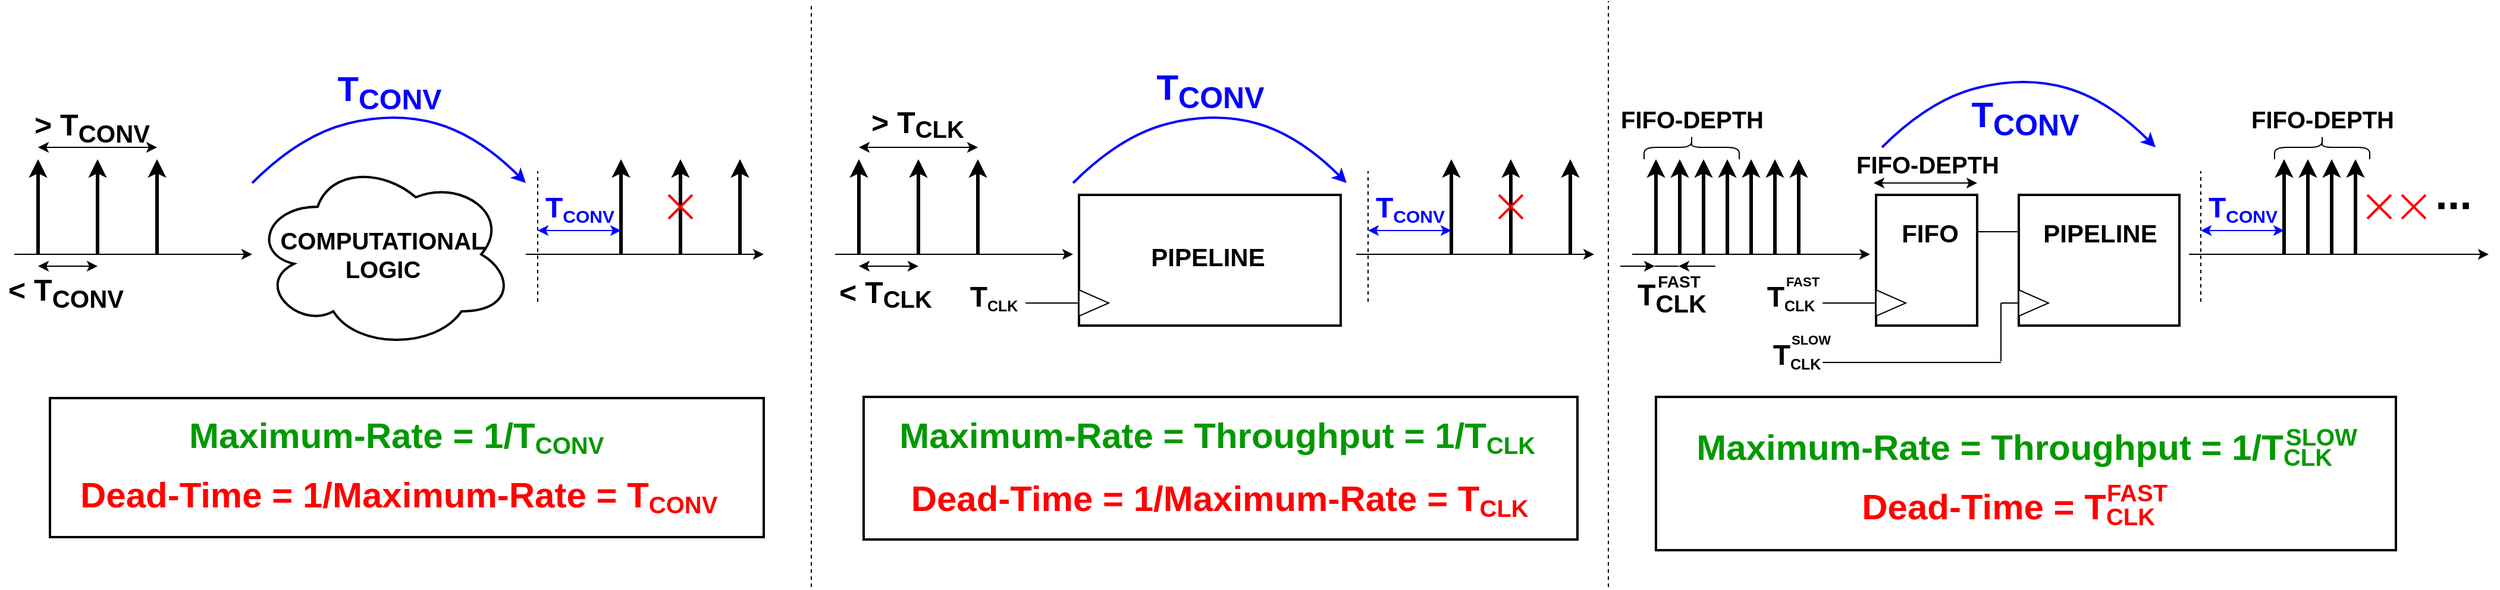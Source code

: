<mxfile>
    <diagram id="TCHqHtK6wDp0E6qvC6AD" name="Page-1">
        <mxGraphModel dx="976" dy="65" grid="1" gridSize="10" guides="1" tooltips="1" connect="1" arrows="1" fold="1" page="1" pageScale="1" pageWidth="850" pageHeight="1100" math="0" shadow="0">
            <root>
                <mxCell id="0"/>
                <mxCell id="1" parent="0"/>
                <mxCell id="2" value="" style="endArrow=none;dashed=1;html=1;" edge="1" parent="1">
                    <mxGeometry width="50" height="50" relative="1" as="geometry">
                        <mxPoint x="280" y="280" as="sourcePoint"/>
                        <mxPoint x="280" y="170" as="targetPoint"/>
                    </mxGeometry>
                </mxCell>
                <mxCell id="3" value="" style="endArrow=none;dashed=1;html=1;" edge="1" parent="1">
                    <mxGeometry width="50" height="50" relative="1" as="geometry">
                        <mxPoint x="1180" y="520" as="sourcePoint"/>
                        <mxPoint x="1180" y="27" as="targetPoint"/>
                    </mxGeometry>
                </mxCell>
                <mxCell id="4" value="&lt;font style=&quot;font-size: 20px&quot;&gt;&lt;b&gt;COMPUTATIONAL&lt;br&gt;LOGIC&lt;/b&gt;&lt;/font&gt;" style="ellipse;shape=cloud;whiteSpace=wrap;html=1;strokeWidth=2;" vertex="1" parent="1">
                    <mxGeometry x="40" y="160" width="220" height="160" as="geometry"/>
                </mxCell>
                <mxCell id="5" value="" style="curved=1;endArrow=classic;html=1;fontSize=18;strokeColor=#0000FF;strokeWidth=2;" edge="1" parent="1">
                    <mxGeometry width="50" height="50" relative="1" as="geometry">
                        <mxPoint x="40" y="180" as="sourcePoint"/>
                        <mxPoint x="270" y="180" as="targetPoint"/>
                        <Array as="points">
                            <mxPoint x="80" y="140"/>
                            <mxPoint x="160" y="120"/>
                            <mxPoint x="230" y="140"/>
                        </Array>
                    </mxGeometry>
                </mxCell>
                <mxCell id="6" value="&lt;font color=&quot;#0000ff&quot; style=&quot;font-size: 29px&quot;&gt;&lt;b&gt;&lt;font style=&quot;font-size: 29px&quot;&gt;T&lt;/font&gt;&lt;sub&gt;CONV&lt;/sub&gt;&lt;/b&gt;&lt;/font&gt;" style="text;html=1;resizable=0;autosize=1;align=center;verticalAlign=middle;points=[];fillColor=none;strokeColor=none;rounded=0;fontSize=18;" vertex="1" parent="1">
                    <mxGeometry x="105" y="83" width="100" height="40" as="geometry"/>
                </mxCell>
                <mxCell id="7" value="" style="endArrow=classic;html=1;fontSize=24;strokeWidth=1;" edge="1" parent="1" target="4">
                    <mxGeometry width="50" height="50" relative="1" as="geometry">
                        <mxPoint x="-160" y="240" as="sourcePoint"/>
                        <mxPoint x="450" y="350" as="targetPoint"/>
                    </mxGeometry>
                </mxCell>
                <mxCell id="8" value="" style="endArrow=classic;html=1;fontSize=24;strokeWidth=1;" edge="1" parent="1">
                    <mxGeometry width="50" height="50" relative="1" as="geometry">
                        <mxPoint x="270" y="240" as="sourcePoint"/>
                        <mxPoint x="470" y="240" as="targetPoint"/>
                    </mxGeometry>
                </mxCell>
                <mxCell id="9" value="" style="endArrow=classic;html=1;fontSize=24;strokeWidth=3;strokeColor=#000000;" edge="1" parent="1">
                    <mxGeometry width="50" height="50" relative="1" as="geometry">
                        <mxPoint x="-140" y="240" as="sourcePoint"/>
                        <mxPoint x="-140" y="160" as="targetPoint"/>
                    </mxGeometry>
                </mxCell>
                <mxCell id="10" value="" style="endArrow=classic;html=1;fontSize=24;strokeWidth=3;strokeColor=#000000;" edge="1" parent="1">
                    <mxGeometry width="50" height="50" relative="1" as="geometry">
                        <mxPoint x="-90" y="240" as="sourcePoint"/>
                        <mxPoint x="-90" y="160" as="targetPoint"/>
                    </mxGeometry>
                </mxCell>
                <mxCell id="11" value="" style="endArrow=classic;html=1;fontSize=24;strokeWidth=3;strokeColor=#000000;" edge="1" parent="1">
                    <mxGeometry width="50" height="50" relative="1" as="geometry">
                        <mxPoint x="-40" y="240" as="sourcePoint"/>
                        <mxPoint x="-40" y="160" as="targetPoint"/>
                    </mxGeometry>
                </mxCell>
                <mxCell id="12" value="" style="endArrow=classic;html=1;fontSize=24;strokeWidth=3;strokeColor=#000000;" edge="1" parent="1">
                    <mxGeometry width="50" height="50" relative="1" as="geometry">
                        <mxPoint x="350" y="240.0" as="sourcePoint"/>
                        <mxPoint x="350" y="160" as="targetPoint"/>
                    </mxGeometry>
                </mxCell>
                <mxCell id="13" value="" style="endArrow=classic;html=1;fontSize=24;strokeWidth=3;strokeColor=#000000;" edge="1" parent="1">
                    <mxGeometry width="50" height="50" relative="1" as="geometry">
                        <mxPoint x="400" y="240.0" as="sourcePoint"/>
                        <mxPoint x="400" y="160" as="targetPoint"/>
                    </mxGeometry>
                </mxCell>
                <mxCell id="14" value="" style="endArrow=classic;html=1;fontSize=24;strokeWidth=3;strokeColor=#000000;" edge="1" parent="1">
                    <mxGeometry width="50" height="50" relative="1" as="geometry">
                        <mxPoint x="450" y="240.0" as="sourcePoint"/>
                        <mxPoint x="450" y="160" as="targetPoint"/>
                    </mxGeometry>
                </mxCell>
                <mxCell id="15" value="" style="endArrow=none;dashed=1;html=1;" edge="1" parent="1">
                    <mxGeometry width="50" height="50" relative="1" as="geometry">
                        <mxPoint x="510" y="520" as="sourcePoint"/>
                        <mxPoint x="510" y="30" as="targetPoint"/>
                    </mxGeometry>
                </mxCell>
                <mxCell id="16" value="" style="endArrow=classic;startArrow=classic;html=1;fontSize=24;strokeColor=#0000FF;strokeWidth=1;" edge="1" parent="1">
                    <mxGeometry width="50" height="50" relative="1" as="geometry">
                        <mxPoint x="280" y="220" as="sourcePoint"/>
                        <mxPoint x="350" y="220" as="targetPoint"/>
                    </mxGeometry>
                </mxCell>
                <mxCell id="17" value="&lt;b&gt;&lt;font color=&quot;#0000ff&quot;&gt;&lt;font style=&quot;font-size: 24px&quot;&gt;T&lt;/font&gt;&lt;sub&gt;CONV&lt;/sub&gt;&lt;/font&gt;&lt;/b&gt;" style="text;html=1;resizable=0;autosize=1;align=center;verticalAlign=middle;points=[];fillColor=none;strokeColor=none;rounded=0;fontSize=18;" vertex="1" parent="1">
                    <mxGeometry x="280" y="182" width="70" height="40" as="geometry"/>
                </mxCell>
                <mxCell id="18" value="" style="endArrow=classic;startArrow=classic;html=1;fontSize=24;strokeColor=#000000;strokeWidth=1;" edge="1" parent="1">
                    <mxGeometry width="50" height="50" relative="1" as="geometry">
                        <mxPoint x="-140" y="250" as="sourcePoint"/>
                        <mxPoint x="-90" y="250" as="targetPoint"/>
                    </mxGeometry>
                </mxCell>
                <mxCell id="19" value="&lt;font style=&quot;font-size: 25px&quot; color=&quot;#000000&quot;&gt;&lt;b&gt;&lt;font style=&quot;font-size: 25px&quot;&gt;&amp;lt; T&lt;/font&gt;&lt;sub&gt;CONV&lt;/sub&gt;&lt;/b&gt;&lt;/font&gt;" style="text;html=1;resizable=0;autosize=1;align=center;verticalAlign=middle;points=[];fillColor=none;strokeColor=none;rounded=0;fontSize=18;" vertex="1" parent="1">
                    <mxGeometry x="-172" y="252" width="110" height="40" as="geometry"/>
                </mxCell>
                <mxCell id="20" value="&lt;font color=&quot;#009900&quot;&gt;&lt;b&gt;&lt;span style=&quot;font-size: 30px&quot;&gt;Maximum-Rate = 1/T&lt;/span&gt;&lt;sub&gt;&lt;font style=&quot;font-size: 20px&quot;&gt;CONV&lt;/font&gt;&lt;span style=&quot;font-size: 30px&quot;&gt;&amp;nbsp;&lt;/span&gt;&lt;/sub&gt;&lt;/b&gt;&lt;/font&gt;" style="text;html=1;resizable=0;autosize=1;align=center;verticalAlign=middle;points=[];fillColor=none;strokeColor=none;rounded=0;fontSize=17;fontColor=#0000FF;" vertex="1" parent="1">
                    <mxGeometry x="-20" y="380" width="370" height="30" as="geometry"/>
                </mxCell>
                <mxCell id="21" value="&lt;font color=&quot;#ff0000&quot;&gt;&lt;b&gt;&lt;span style=&quot;font-size: 30px&quot;&gt;Dead-Time = 1/Maximum-Rate = T&lt;/span&gt;&lt;sub&gt;&lt;font style=&quot;font-size: 20px&quot;&gt;CONV&lt;/font&gt;&lt;span style=&quot;font-size: 30px&quot;&gt;&amp;nbsp;&lt;/span&gt;&lt;/sub&gt;&lt;/b&gt;&lt;/font&gt;" style="text;html=1;resizable=0;autosize=1;align=center;verticalAlign=middle;points=[];fillColor=none;strokeColor=none;rounded=0;fontSize=17;fontColor=#0000FF;" vertex="1" parent="1">
                    <mxGeometry x="-113" y="430" width="560" height="30" as="geometry"/>
                </mxCell>
                <mxCell id="22" value="" style="endArrow=none;html=1;fontSize=10;fontColor=#FF0000;strokeColor=#FF0000;strokeWidth=2;" edge="1" parent="1">
                    <mxGeometry width="50" height="50" relative="1" as="geometry">
                        <mxPoint x="390" y="210" as="sourcePoint"/>
                        <mxPoint x="410" y="190" as="targetPoint"/>
                    </mxGeometry>
                </mxCell>
                <mxCell id="23" value="" style="endArrow=none;html=1;fontSize=10;fontColor=#FF0000;strokeColor=#FF0000;strokeWidth=2;" edge="1" parent="1">
                    <mxGeometry width="50" height="50" relative="1" as="geometry">
                        <mxPoint x="390" y="190" as="sourcePoint"/>
                        <mxPoint x="410" y="210" as="targetPoint"/>
                    </mxGeometry>
                </mxCell>
                <mxCell id="24" value="" style="rounded=0;whiteSpace=wrap;html=1;fontSize=10;fontColor=#FF0000;fillColor=none;strokeWidth=2;" vertex="1" parent="1">
                    <mxGeometry x="-130" y="361" width="600" height="117" as="geometry"/>
                </mxCell>
                <mxCell id="25" value="" style="endArrow=none;dashed=1;html=1;" edge="1" parent="1">
                    <mxGeometry width="50" height="50" relative="1" as="geometry">
                        <mxPoint x="978" y="280" as="sourcePoint"/>
                        <mxPoint x="978" y="170" as="targetPoint"/>
                    </mxGeometry>
                </mxCell>
                <mxCell id="27" value="" style="curved=1;endArrow=classic;html=1;fontSize=18;strokeColor=#0000FF;strokeWidth=2;" edge="1" parent="1">
                    <mxGeometry width="50" height="50" relative="1" as="geometry">
                        <mxPoint x="730" y="180" as="sourcePoint"/>
                        <mxPoint x="960" y="180" as="targetPoint"/>
                        <Array as="points">
                            <mxPoint x="770" y="140"/>
                            <mxPoint x="850" y="120"/>
                            <mxPoint x="920" y="140"/>
                        </Array>
                    </mxGeometry>
                </mxCell>
                <mxCell id="28" value="&lt;font color=&quot;#0000ff&quot; style=&quot;font-size: 30px&quot;&gt;&lt;b&gt;&lt;font style=&quot;font-size: 30px&quot;&gt;T&lt;/font&gt;&lt;sub&gt;CONV&lt;/sub&gt;&lt;/b&gt;&lt;/font&gt;" style="text;html=1;resizable=0;autosize=1;align=center;verticalAlign=middle;points=[];fillColor=none;strokeColor=none;rounded=0;fontSize=18;" vertex="1" parent="1">
                    <mxGeometry x="790" y="82" width="110" height="40" as="geometry"/>
                </mxCell>
                <mxCell id="29" value="" style="endArrow=classic;html=1;fontSize=24;strokeWidth=1;" edge="1" parent="1">
                    <mxGeometry width="50" height="50" relative="1" as="geometry">
                        <mxPoint x="530" y="240" as="sourcePoint"/>
                        <mxPoint x="730" y="240.0" as="targetPoint"/>
                    </mxGeometry>
                </mxCell>
                <mxCell id="30" value="" style="endArrow=classic;html=1;fontSize=24;strokeWidth=1;" edge="1" parent="1">
                    <mxGeometry width="50" height="50" relative="1" as="geometry">
                        <mxPoint x="968" y="240" as="sourcePoint"/>
                        <mxPoint x="1168" y="240" as="targetPoint"/>
                    </mxGeometry>
                </mxCell>
                <mxCell id="31" value="" style="endArrow=classic;html=1;fontSize=24;strokeWidth=3;strokeColor=#000000;" edge="1" parent="1">
                    <mxGeometry width="50" height="50" relative="1" as="geometry">
                        <mxPoint x="550" y="240" as="sourcePoint"/>
                        <mxPoint x="550" y="160" as="targetPoint"/>
                    </mxGeometry>
                </mxCell>
                <mxCell id="32" value="" style="endArrow=classic;html=1;fontSize=24;strokeWidth=3;strokeColor=#000000;" edge="1" parent="1">
                    <mxGeometry width="50" height="50" relative="1" as="geometry">
                        <mxPoint x="600" y="240" as="sourcePoint"/>
                        <mxPoint x="600" y="160" as="targetPoint"/>
                    </mxGeometry>
                </mxCell>
                <mxCell id="33" value="" style="endArrow=classic;html=1;fontSize=24;strokeWidth=3;strokeColor=#000000;" edge="1" parent="1">
                    <mxGeometry width="50" height="50" relative="1" as="geometry">
                        <mxPoint x="650" y="240" as="sourcePoint"/>
                        <mxPoint x="650" y="160" as="targetPoint"/>
                    </mxGeometry>
                </mxCell>
                <mxCell id="34" value="" style="endArrow=classic;html=1;fontSize=24;strokeWidth=3;strokeColor=#000000;" edge="1" parent="1">
                    <mxGeometry width="50" height="50" relative="1" as="geometry">
                        <mxPoint x="1048" y="240.0" as="sourcePoint"/>
                        <mxPoint x="1048" y="160" as="targetPoint"/>
                    </mxGeometry>
                </mxCell>
                <mxCell id="35" value="" style="endArrow=classic;html=1;fontSize=24;strokeWidth=3;strokeColor=#000000;" edge="1" parent="1">
                    <mxGeometry width="50" height="50" relative="1" as="geometry">
                        <mxPoint x="1098" y="240.0" as="sourcePoint"/>
                        <mxPoint x="1098" y="160" as="targetPoint"/>
                    </mxGeometry>
                </mxCell>
                <mxCell id="36" value="" style="endArrow=classic;html=1;fontSize=24;strokeWidth=3;strokeColor=#000000;" edge="1" parent="1">
                    <mxGeometry width="50" height="50" relative="1" as="geometry">
                        <mxPoint x="1148" y="240.0" as="sourcePoint"/>
                        <mxPoint x="1148" y="160" as="targetPoint"/>
                    </mxGeometry>
                </mxCell>
                <mxCell id="37" value="" style="endArrow=classic;startArrow=classic;html=1;fontSize=24;strokeColor=#0000FF;strokeWidth=1;" edge="1" parent="1">
                    <mxGeometry width="50" height="50" relative="1" as="geometry">
                        <mxPoint x="978" y="220" as="sourcePoint"/>
                        <mxPoint x="1048" y="220" as="targetPoint"/>
                    </mxGeometry>
                </mxCell>
                <mxCell id="38" value="&lt;b&gt;&lt;font color=&quot;#0000ff&quot;&gt;&lt;font style=&quot;font-size: 24px&quot;&gt;T&lt;/font&gt;&lt;sub&gt;CONV&lt;/sub&gt;&lt;/font&gt;&lt;/b&gt;" style="text;html=1;resizable=0;autosize=1;align=center;verticalAlign=middle;points=[];fillColor=none;strokeColor=none;rounded=0;fontSize=18;" vertex="1" parent="1">
                    <mxGeometry x="978" y="182" width="70" height="40" as="geometry"/>
                </mxCell>
                <mxCell id="39" value="" style="endArrow=classic;startArrow=classic;html=1;fontSize=24;strokeColor=#000000;strokeWidth=1;" edge="1" parent="1">
                    <mxGeometry width="50" height="50" relative="1" as="geometry">
                        <mxPoint x="550" y="250" as="sourcePoint"/>
                        <mxPoint x="600" y="250" as="targetPoint"/>
                    </mxGeometry>
                </mxCell>
                <mxCell id="40" value="&lt;font color=&quot;#000000&quot;&gt;&lt;b&gt;&lt;font style=&quot;font-size: 25px&quot;&gt;&amp;lt; &lt;/font&gt;&lt;font style=&quot;font-size: 25px&quot;&gt;T&lt;/font&gt;&lt;sub&gt;&lt;font style=&quot;font-size: 20px&quot;&gt;CLK&lt;/font&gt;&lt;/sub&gt;&lt;/b&gt;&lt;/font&gt;" style="text;html=1;resizable=0;autosize=1;align=center;verticalAlign=middle;points=[];fillColor=none;strokeColor=none;rounded=0;fontSize=18;" vertex="1" parent="1">
                    <mxGeometry x="527" y="253" width="90" height="40" as="geometry"/>
                </mxCell>
                <mxCell id="41" value="&lt;font&gt;&lt;font color=&quot;#009900&quot; style=&quot;font-size: 30px&quot;&gt;&lt;b&gt;Maximum-Rate = T&lt;/b&gt;&lt;/font&gt;&lt;span class=&quot;ILfuVd&quot; lang=&quot;en&quot; style=&quot;font-size: 30px&quot;&gt;&lt;font color=&quot;#009900&quot; style=&quot;font-size: 30px&quot;&gt;&lt;b&gt;hroughput =&lt;/b&gt;&lt;/font&gt;&lt;/span&gt;&lt;font color=&quot;#009900&quot;&gt;&lt;b&gt;&lt;span style=&quot;font-size: 30px&quot;&gt;&amp;nbsp;1/T&lt;/span&gt;&lt;sub&gt;&lt;font style=&quot;font-size: 20px&quot;&gt;CLK&lt;/font&gt;&lt;span style=&quot;font-size: 30px&quot;&gt;&amp;nbsp;&lt;/span&gt;&lt;/sub&gt;&lt;/b&gt;&lt;/font&gt;&lt;/font&gt;" style="text;html=1;resizable=0;autosize=1;align=center;verticalAlign=middle;points=[];fillColor=none;strokeColor=none;rounded=0;fontSize=17;fontColor=#0000FF;" vertex="1" parent="1">
                    <mxGeometry x="575" y="380" width="560" height="30" as="geometry"/>
                </mxCell>
                <mxCell id="42" value="&lt;font color=&quot;#ff0000&quot;&gt;&lt;b&gt;&lt;span style=&quot;font-size: 30px&quot;&gt;Dead-Time = 1/Maximum-Rate = T&lt;/span&gt;&lt;sub&gt;&lt;font style=&quot;font-size: 20px&quot;&gt;CLK&lt;/font&gt;&lt;span style=&quot;font-size: 30px&quot;&gt;&amp;nbsp;&lt;/span&gt;&lt;/sub&gt;&lt;/b&gt;&lt;/font&gt;" style="text;html=1;resizable=0;autosize=1;align=center;verticalAlign=middle;points=[];fillColor=none;strokeColor=none;rounded=0;fontSize=17;fontColor=#0000FF;" vertex="1" parent="1">
                    <mxGeometry x="587" y="433" width="540" height="30" as="geometry"/>
                </mxCell>
                <mxCell id="43" value="" style="endArrow=none;html=1;fontSize=10;fontColor=#FF0000;strokeColor=#FF0000;strokeWidth=2;" edge="1" parent="1">
                    <mxGeometry width="50" height="50" relative="1" as="geometry">
                        <mxPoint x="1088" y="210" as="sourcePoint"/>
                        <mxPoint x="1108" y="190" as="targetPoint"/>
                    </mxGeometry>
                </mxCell>
                <mxCell id="44" value="" style="endArrow=none;html=1;fontSize=10;fontColor=#FF0000;strokeColor=#FF0000;strokeWidth=2;" edge="1" parent="1">
                    <mxGeometry width="50" height="50" relative="1" as="geometry">
                        <mxPoint x="1088" y="190" as="sourcePoint"/>
                        <mxPoint x="1108" y="210" as="targetPoint"/>
                    </mxGeometry>
                </mxCell>
                <mxCell id="46" value="" style="rounded=0;whiteSpace=wrap;html=1;fontSize=10;fontColor=#FF0000;fillColor=default;strokeWidth=2;" vertex="1" parent="1">
                    <mxGeometry x="735" y="190" width="220" height="110" as="geometry"/>
                </mxCell>
                <mxCell id="47" value="&lt;font style=&quot;font-size: 21px&quot; color=&quot;#000000&quot;&gt;&lt;b&gt;PIPELINE&lt;/b&gt;&lt;/font&gt;" style="text;html=1;resizable=0;autosize=1;align=center;verticalAlign=middle;points=[];fillColor=none;strokeColor=none;rounded=0;fontSize=10;fontColor=#FF0000;" vertex="1" parent="1">
                    <mxGeometry x="788" y="232" width="110" height="20" as="geometry"/>
                </mxCell>
                <mxCell id="48" value="" style="triangle;whiteSpace=wrap;html=1;fontSize=21;fontColor=#FFFFFF;fillColor=default;" vertex="1" parent="1">
                    <mxGeometry x="735" y="270" width="25" height="22" as="geometry"/>
                </mxCell>
                <mxCell id="49" value="" style="endArrow=none;html=1;fontSize=21;fontColor=#FFFFFF;strokeColor=#000000;strokeWidth=1;entryX=0;entryY=0.5;entryDx=0;entryDy=0;" edge="1" parent="1" target="48">
                    <mxGeometry width="50" height="50" relative="1" as="geometry">
                        <mxPoint x="690" y="281" as="sourcePoint"/>
                        <mxPoint x="590" y="170" as="targetPoint"/>
                    </mxGeometry>
                </mxCell>
                <mxCell id="50" value="&lt;font color=&quot;#000000&quot;&gt;&lt;b&gt;&lt;font style=&quot;font-size: 24px&quot;&gt;T&lt;/font&gt;&lt;font style=&quot;font-size: 15px&quot;&gt;&lt;sub&gt;CLK&lt;/sub&gt;&lt;/font&gt;&lt;/b&gt;&lt;/font&gt;" style="text;html=1;resizable=0;autosize=1;align=center;verticalAlign=middle;points=[];fillColor=none;strokeColor=none;rounded=0;fontSize=18;" vertex="1" parent="1">
                    <mxGeometry x="633" y="256" width="60" height="40" as="geometry"/>
                </mxCell>
                <mxCell id="53" value="" style="endArrow=classic;startArrow=classic;html=1;fontSize=24;strokeColor=#000000;strokeWidth=1;" edge="1" parent="1">
                    <mxGeometry width="50" height="50" relative="1" as="geometry">
                        <mxPoint x="-140" y="150.0" as="sourcePoint"/>
                        <mxPoint x="-40" y="150" as="targetPoint"/>
                    </mxGeometry>
                </mxCell>
                <mxCell id="54" value="&lt;font style=&quot;font-size: 25px&quot; color=&quot;#000000&quot;&gt;&lt;b&gt;&lt;font style=&quot;font-size: 25px&quot;&gt;&amp;gt; T&lt;/font&gt;&lt;sub&gt;CONV&lt;/sub&gt;&lt;/b&gt;&lt;/font&gt;" style="text;html=1;resizable=0;autosize=1;align=center;verticalAlign=middle;points=[];fillColor=none;strokeColor=none;rounded=0;fontSize=18;" vertex="1" parent="1">
                    <mxGeometry x="-150" y="113" width="110" height="40" as="geometry"/>
                </mxCell>
                <mxCell id="55" value="" style="endArrow=classic;startArrow=classic;html=1;fontSize=24;strokeColor=#000000;strokeWidth=1;" edge="1" parent="1">
                    <mxGeometry width="50" height="50" relative="1" as="geometry">
                        <mxPoint x="550" y="150.0" as="sourcePoint"/>
                        <mxPoint x="650" y="150" as="targetPoint"/>
                    </mxGeometry>
                </mxCell>
                <mxCell id="56" value="&lt;font color=&quot;#000000&quot;&gt;&lt;b&gt;&lt;font style=&quot;font-size: 25px&quot;&gt;&amp;gt;&amp;nbsp;&lt;/font&gt;&lt;font style=&quot;font-size: 25px&quot;&gt;T&lt;/font&gt;&lt;sub&gt;&lt;font style=&quot;font-size: 20px&quot;&gt;CLK&lt;/font&gt;&lt;/sub&gt;&lt;/b&gt;&lt;/font&gt;" style="text;html=1;resizable=0;autosize=1;align=center;verticalAlign=middle;points=[];fillColor=none;strokeColor=none;rounded=0;fontSize=18;" vertex="1" parent="1">
                    <mxGeometry x="554" y="110" width="90" height="40" as="geometry"/>
                </mxCell>
                <mxCell id="57" value="" style="endArrow=none;dashed=1;html=1;" edge="1" parent="1">
                    <mxGeometry width="50" height="50" relative="1" as="geometry">
                        <mxPoint x="1678" y="280" as="sourcePoint"/>
                        <mxPoint x="1678" y="170" as="targetPoint"/>
                    </mxGeometry>
                </mxCell>
                <mxCell id="58" value="" style="curved=1;endArrow=classic;html=1;fontSize=18;strokeColor=#0000FF;strokeWidth=2;" edge="1" parent="1">
                    <mxGeometry width="50" height="50" relative="1" as="geometry">
                        <mxPoint x="1410" y="150" as="sourcePoint"/>
                        <mxPoint x="1640" y="150" as="targetPoint"/>
                        <Array as="points">
                            <mxPoint x="1450" y="110"/>
                            <mxPoint x="1530" y="90"/>
                            <mxPoint x="1600" y="110"/>
                        </Array>
                    </mxGeometry>
                </mxCell>
                <mxCell id="59" value="&lt;font color=&quot;#0000ff&quot; style=&quot;font-size: 30px&quot;&gt;&lt;b&gt;&lt;font style=&quot;font-size: 30px&quot;&gt;T&lt;/font&gt;&lt;sub&gt;CONV&lt;/sub&gt;&lt;/b&gt;&lt;/font&gt;" style="text;html=1;resizable=0;autosize=1;align=center;verticalAlign=middle;points=[];fillColor=none;strokeColor=none;rounded=0;fontSize=18;" vertex="1" parent="1">
                    <mxGeometry x="1475" y="105" width="110" height="40" as="geometry"/>
                </mxCell>
                <mxCell id="60" value="" style="endArrow=classic;html=1;fontSize=24;strokeWidth=1;" edge="1" parent="1">
                    <mxGeometry width="50" height="50" relative="1" as="geometry">
                        <mxPoint x="1200" y="240" as="sourcePoint"/>
                        <mxPoint x="1400" y="240" as="targetPoint"/>
                    </mxGeometry>
                </mxCell>
                <mxCell id="61" value="" style="endArrow=classic;html=1;fontSize=24;strokeWidth=1;" edge="1" parent="1">
                    <mxGeometry width="50" height="50" relative="1" as="geometry">
                        <mxPoint x="1668" y="240" as="sourcePoint"/>
                        <mxPoint x="1920" y="240" as="targetPoint"/>
                    </mxGeometry>
                </mxCell>
                <mxCell id="62" value="" style="endArrow=classic;html=1;fontSize=24;strokeWidth=3;strokeColor=#000000;" edge="1" parent="1">
                    <mxGeometry width="50" height="50" relative="1" as="geometry">
                        <mxPoint x="1220" y="240" as="sourcePoint"/>
                        <mxPoint x="1220" y="160" as="targetPoint"/>
                    </mxGeometry>
                </mxCell>
                <mxCell id="63" value="" style="endArrow=classic;html=1;fontSize=24;strokeWidth=3;strokeColor=#000000;" edge="1" parent="1">
                    <mxGeometry width="50" height="50" relative="1" as="geometry">
                        <mxPoint x="1240" y="240" as="sourcePoint"/>
                        <mxPoint x="1240" y="160" as="targetPoint"/>
                    </mxGeometry>
                </mxCell>
                <mxCell id="64" value="" style="endArrow=classic;html=1;fontSize=24;strokeWidth=3;strokeColor=#000000;" edge="1" parent="1">
                    <mxGeometry width="50" height="50" relative="1" as="geometry">
                        <mxPoint x="1320" y="240" as="sourcePoint"/>
                        <mxPoint x="1320" y="160" as="targetPoint"/>
                    </mxGeometry>
                </mxCell>
                <mxCell id="65" value="" style="endArrow=classic;html=1;fontSize=24;strokeWidth=3;strokeColor=#000000;" edge="1" parent="1">
                    <mxGeometry width="50" height="50" relative="1" as="geometry">
                        <mxPoint x="1748" y="240.0" as="sourcePoint"/>
                        <mxPoint x="1748" y="160" as="targetPoint"/>
                    </mxGeometry>
                </mxCell>
                <mxCell id="66" value="" style="endArrow=classic;html=1;fontSize=24;strokeWidth=3;strokeColor=#000000;" edge="1" parent="1">
                    <mxGeometry width="50" height="50" relative="1" as="geometry">
                        <mxPoint x="1768" y="240.0" as="sourcePoint"/>
                        <mxPoint x="1768" y="160" as="targetPoint"/>
                    </mxGeometry>
                </mxCell>
                <mxCell id="68" value="" style="endArrow=classic;startArrow=classic;html=1;fontSize=24;strokeColor=#0000FF;strokeWidth=1;" edge="1" parent="1">
                    <mxGeometry width="50" height="50" relative="1" as="geometry">
                        <mxPoint x="1678" y="220" as="sourcePoint"/>
                        <mxPoint x="1748" y="220" as="targetPoint"/>
                    </mxGeometry>
                </mxCell>
                <mxCell id="69" value="&lt;b&gt;&lt;font color=&quot;#0000ff&quot;&gt;&lt;font style=&quot;font-size: 24px&quot;&gt;T&lt;/font&gt;&lt;sub&gt;CONV&lt;/sub&gt;&lt;/font&gt;&lt;/b&gt;" style="text;html=1;resizable=0;autosize=1;align=center;verticalAlign=middle;points=[];fillColor=none;strokeColor=none;rounded=0;fontSize=18;" vertex="1" parent="1">
                    <mxGeometry x="1678" y="182" width="70" height="40" as="geometry"/>
                </mxCell>
                <mxCell id="70" value="" style="endArrow=none;startArrow=classic;html=1;fontSize=24;strokeColor=#000000;strokeWidth=1;endFill=0;" edge="1" parent="1">
                    <mxGeometry width="50" height="50" relative="1" as="geometry">
                        <mxPoint x="1239" y="250" as="sourcePoint"/>
                        <mxPoint x="1270" y="250" as="targetPoint"/>
                    </mxGeometry>
                </mxCell>
                <mxCell id="72" value="&lt;font color=&quot;#009900&quot;&gt;&lt;b&gt;&lt;span style=&quot;font-size: 30px&quot;&gt;Maximum-Rate = Throughput = 1/T&lt;/span&gt;&lt;sub&gt;&lt;font style=&quot;font-size: 20px&quot;&gt;CLK&lt;/font&gt;&lt;span style=&quot;font-size: 30px&quot;&gt;&amp;nbsp;&lt;/span&gt;&lt;/sub&gt;&lt;/b&gt;&lt;/font&gt;" style="text;html=1;resizable=0;autosize=1;align=center;verticalAlign=middle;points=[];fillColor=none;strokeColor=none;rounded=0;fontSize=17;fontColor=#0000FF;" vertex="1" parent="1">
                    <mxGeometry x="1245" y="390" width="560" height="30" as="geometry"/>
                </mxCell>
                <mxCell id="73" value="&lt;font color=&quot;#ff0000&quot;&gt;&lt;b&gt;&lt;span style=&quot;font-size: 30px&quot;&gt;Dead-Time = T&lt;/span&gt;&lt;sub&gt;&lt;font style=&quot;font-size: 20px&quot;&gt;CLK&lt;/font&gt;&lt;span style=&quot;font-size: 30px&quot;&gt;&amp;nbsp;&lt;/span&gt;&lt;/sub&gt;&lt;/b&gt;&lt;/font&gt;" style="text;html=1;resizable=0;autosize=1;align=center;verticalAlign=middle;points=[];fillColor=none;strokeColor=none;rounded=0;fontSize=17;fontColor=#0000FF;" vertex="1" parent="1">
                    <mxGeometry x="1385" y="440" width="270" height="30" as="geometry"/>
                </mxCell>
                <mxCell id="77" value="" style="rounded=0;whiteSpace=wrap;html=1;fontSize=10;fontColor=#FF0000;fillColor=default;strokeWidth=2;" vertex="1" parent="1">
                    <mxGeometry x="1405" y="190" width="85" height="110" as="geometry"/>
                </mxCell>
                <mxCell id="78" value="&lt;font style=&quot;font-size: 21px&quot; color=&quot;#000000&quot;&gt;&lt;b&gt;FIFO&lt;/b&gt;&lt;/font&gt;" style="text;html=1;resizable=0;autosize=1;align=center;verticalAlign=middle;points=[];fillColor=none;strokeColor=none;rounded=0;fontSize=10;fontColor=#FF0000;" vertex="1" parent="1">
                    <mxGeometry x="1420" y="212" width="60" height="20" as="geometry"/>
                </mxCell>
                <mxCell id="79" value="" style="triangle;whiteSpace=wrap;html=1;fontSize=21;fontColor=#FFFFFF;fillColor=default;" vertex="1" parent="1">
                    <mxGeometry x="1405" y="270" width="25" height="22" as="geometry"/>
                </mxCell>
                <mxCell id="80" value="" style="endArrow=none;html=1;fontSize=21;fontColor=#FFFFFF;strokeColor=#000000;strokeWidth=1;entryX=0;entryY=0.5;entryDx=0;entryDy=0;" edge="1" parent="1" target="79">
                    <mxGeometry width="50" height="50" relative="1" as="geometry">
                        <mxPoint x="1360" y="281.0" as="sourcePoint"/>
                        <mxPoint x="1260" y="170" as="targetPoint"/>
                    </mxGeometry>
                </mxCell>
                <mxCell id="81" value="&lt;font color=&quot;#000000&quot;&gt;&lt;b&gt;&lt;font style=&quot;font-size: 24px&quot;&gt;T&lt;/font&gt;&lt;font style=&quot;font-size: 15px&quot;&gt;&lt;sub&gt;CLK&lt;/sub&gt;&lt;/font&gt;&lt;/b&gt;&lt;/font&gt;" style="text;html=1;resizable=0;autosize=1;align=center;verticalAlign=middle;points=[];fillColor=none;strokeColor=none;rounded=0;fontSize=18;" vertex="1" parent="1">
                    <mxGeometry x="1303" y="256" width="60" height="40" as="geometry"/>
                </mxCell>
                <mxCell id="84" value="&lt;font style=&quot;font-size: 11px&quot;&gt;&lt;b&gt;FAST&lt;/b&gt;&lt;/font&gt;" style="text;html=1;resizable=0;autosize=1;align=center;verticalAlign=middle;points=[];fillColor=none;strokeColor=none;rounded=0;fontSize=13;fontColor=#000000;" vertex="1" parent="1">
                    <mxGeometry x="1323" y="252" width="40" height="20" as="geometry"/>
                </mxCell>
                <mxCell id="85" value="" style="rounded=0;whiteSpace=wrap;html=1;fontSize=10;fontColor=#FF0000;fillColor=default;strokeWidth=2;" vertex="1" parent="1">
                    <mxGeometry x="1525" y="190" width="135" height="110" as="geometry"/>
                </mxCell>
                <mxCell id="86" value="" style="triangle;whiteSpace=wrap;html=1;fontSize=21;fontColor=#FFFFFF;fillColor=default;" vertex="1" parent="1">
                    <mxGeometry x="1525" y="270" width="25" height="22" as="geometry"/>
                </mxCell>
                <mxCell id="87" value="&lt;font style=&quot;font-size: 21px&quot; color=&quot;#000000&quot;&gt;&lt;b&gt;PIPELINE&lt;/b&gt;&lt;/font&gt;" style="text;html=1;resizable=0;autosize=1;align=center;verticalAlign=middle;points=[];fillColor=none;strokeColor=none;rounded=0;fontSize=10;fontColor=#FF0000;" vertex="1" parent="1">
                    <mxGeometry x="1538" y="212" width="110" height="20" as="geometry"/>
                </mxCell>
                <mxCell id="88" value="" style="endArrow=none;html=1;fontSize=21;fontColor=#FFFFFF;strokeColor=#000000;strokeWidth=1;entryX=0;entryY=0.5;entryDx=0;entryDy=0;" edge="1" parent="1">
                    <mxGeometry width="50" height="50" relative="1" as="geometry">
                        <mxPoint x="1510" y="281" as="sourcePoint"/>
                        <mxPoint x="1525" y="281" as="targetPoint"/>
                    </mxGeometry>
                </mxCell>
                <mxCell id="89" value="" style="endArrow=none;html=1;fontSize=21;fontColor=#FFFFFF;strokeColor=#000000;strokeWidth=1;" edge="1" parent="1">
                    <mxGeometry width="50" height="50" relative="1" as="geometry">
                        <mxPoint x="1510" y="330" as="sourcePoint"/>
                        <mxPoint x="1510" y="281" as="targetPoint"/>
                    </mxGeometry>
                </mxCell>
                <mxCell id="90" value="" style="endArrow=none;html=1;fontSize=21;fontColor=#FFFFFF;strokeColor=#000000;strokeWidth=1;" edge="1" parent="1">
                    <mxGeometry width="50" height="50" relative="1" as="geometry">
                        <mxPoint x="1360" y="331" as="sourcePoint"/>
                        <mxPoint x="1510" y="331" as="targetPoint"/>
                    </mxGeometry>
                </mxCell>
                <mxCell id="91" value="&lt;font color=&quot;#000000&quot;&gt;&lt;b&gt;&lt;font style=&quot;font-size: 24px&quot;&gt;T&lt;/font&gt;&lt;font style=&quot;font-size: 15px&quot;&gt;&lt;sub&gt;CLK&lt;/sub&gt;&lt;/font&gt;&lt;/b&gt;&lt;/font&gt;" style="text;html=1;resizable=0;autosize=1;align=center;verticalAlign=middle;points=[];fillColor=none;strokeColor=none;rounded=0;fontSize=18;" vertex="1" parent="1">
                    <mxGeometry x="1308" y="305" width="60" height="40" as="geometry"/>
                </mxCell>
                <mxCell id="92" value="&lt;font style=&quot;font-size: 11px&quot;&gt;&lt;b&gt;SLOW&lt;/b&gt;&lt;/font&gt;" style="text;html=1;resizable=0;autosize=1;align=center;verticalAlign=middle;points=[];fillColor=none;strokeColor=none;rounded=0;fontSize=13;fontColor=#000000;" vertex="1" parent="1">
                    <mxGeometry x="1325" y="301" width="50" height="20" as="geometry"/>
                </mxCell>
                <mxCell id="93" value="" style="endArrow=classic;startArrow=classic;html=1;fontSize=24;strokeColor=#000000;strokeWidth=1;" edge="1" parent="1">
                    <mxGeometry width="50" height="50" relative="1" as="geometry">
                        <mxPoint x="1403" y="180" as="sourcePoint"/>
                        <mxPoint x="1490" y="180" as="targetPoint"/>
                    </mxGeometry>
                </mxCell>
                <mxCell id="94" value="&lt;font color=&quot;#000000&quot; size=&quot;1&quot;&gt;&lt;b style=&quot;font-size: 20px&quot;&gt;FIFO-DEPTH&lt;/b&gt;&lt;/font&gt;" style="text;html=1;resizable=0;autosize=1;align=center;verticalAlign=middle;points=[];fillColor=none;strokeColor=none;rounded=0;fontSize=18;" vertex="1" parent="1">
                    <mxGeometry x="1378" y="150" width="140" height="30" as="geometry"/>
                </mxCell>
                <mxCell id="95" value="" style="endArrow=classic;html=1;fontSize=24;strokeWidth=3;strokeColor=#000000;" edge="1" parent="1">
                    <mxGeometry width="50" height="50" relative="1" as="geometry">
                        <mxPoint x="1260" y="240" as="sourcePoint"/>
                        <mxPoint x="1260" y="160" as="targetPoint"/>
                    </mxGeometry>
                </mxCell>
                <mxCell id="96" value="" style="endArrow=classic;html=1;fontSize=24;strokeWidth=3;strokeColor=#000000;" edge="1" parent="1">
                    <mxGeometry width="50" height="50" relative="1" as="geometry">
                        <mxPoint x="1280" y="240" as="sourcePoint"/>
                        <mxPoint x="1280" y="160" as="targetPoint"/>
                    </mxGeometry>
                </mxCell>
                <mxCell id="97" value="" style="endArrow=classic;html=1;fontSize=24;strokeWidth=3;strokeColor=#000000;" edge="1" parent="1">
                    <mxGeometry width="50" height="50" relative="1" as="geometry">
                        <mxPoint x="1300" y="240" as="sourcePoint"/>
                        <mxPoint x="1300" y="160" as="targetPoint"/>
                    </mxGeometry>
                </mxCell>
                <mxCell id="98" value="" style="endArrow=classic;html=1;fontSize=24;strokeWidth=3;strokeColor=#000000;" edge="1" parent="1">
                    <mxGeometry width="50" height="50" relative="1" as="geometry">
                        <mxPoint x="1340" y="240" as="sourcePoint"/>
                        <mxPoint x="1340" y="160" as="targetPoint"/>
                    </mxGeometry>
                </mxCell>
                <mxCell id="99" value="" style="endArrow=none;startArrow=classic;html=1;fontSize=24;strokeColor=#000000;strokeWidth=1;endFill=0;" edge="1" parent="1">
                    <mxGeometry width="50" height="50" relative="1" as="geometry">
                        <mxPoint x="1219" y="250" as="sourcePoint"/>
                        <mxPoint x="1190" y="250" as="targetPoint"/>
                    </mxGeometry>
                </mxCell>
                <mxCell id="100" value="" style="endArrow=none;startArrow=none;html=1;fontSize=24;strokeColor=#000000;strokeWidth=1;endFill=0;startFill=0;" edge="1" parent="1">
                    <mxGeometry width="50" height="50" relative="1" as="geometry">
                        <mxPoint x="1239" y="250" as="sourcePoint"/>
                        <mxPoint x="1219" y="250" as="targetPoint"/>
                    </mxGeometry>
                </mxCell>
                <mxCell id="101" value="&lt;font color=&quot;#000000&quot; style=&quot;font-size: 25px&quot;&gt;&lt;b&gt;&lt;font style=&quot;font-size: 25px&quot;&gt;T&lt;/font&gt;&lt;font style=&quot;font-size: 25px&quot;&gt;&lt;sub&gt;CLK&lt;/sub&gt;&lt;/font&gt;&lt;/b&gt;&lt;/font&gt;" style="text;html=1;resizable=0;autosize=1;align=center;verticalAlign=middle;points=[];fillColor=none;strokeColor=none;rounded=0;fontSize=18;" vertex="1" parent="1">
                    <mxGeometry x="1198" y="256" width="70" height="40" as="geometry"/>
                </mxCell>
                <mxCell id="102" value="&lt;font size=&quot;1&quot;&gt;&lt;b style=&quot;font-size: 14px&quot;&gt;FAST&lt;/b&gt;&lt;/font&gt;" style="text;html=1;resizable=0;autosize=1;align=center;verticalAlign=middle;points=[];fillColor=none;strokeColor=none;rounded=0;fontSize=13;fontColor=#000000;" vertex="1" parent="1">
                    <mxGeometry x="1214" y="253" width="50" height="20" as="geometry"/>
                </mxCell>
                <mxCell id="103" value="&lt;font color=&quot;#009900&quot; size=&quot;1&quot;&gt;&lt;b style=&quot;font-size: 20px&quot;&gt;SLOW&lt;/b&gt;&lt;/font&gt;" style="text;html=1;resizable=0;autosize=1;align=center;verticalAlign=middle;points=[];fillColor=none;strokeColor=none;rounded=0;fontSize=13;fontColor=#000000;" vertex="1" parent="1">
                    <mxGeometry x="1739" y="378" width="80" height="30" as="geometry"/>
                </mxCell>
                <mxCell id="104" value="&lt;font color=&quot;#ff0000&quot; size=&quot;1&quot;&gt;&lt;b style=&quot;font-size: 20px&quot;&gt;FAST&lt;/b&gt;&lt;/font&gt;" style="text;html=1;resizable=0;autosize=1;align=center;verticalAlign=middle;points=[];fillColor=none;strokeColor=none;rounded=0;fontSize=13;fontColor=#000000;" vertex="1" parent="1">
                    <mxGeometry x="1589" y="425" width="70" height="30" as="geometry"/>
                </mxCell>
                <mxCell id="105" value="" style="shape=curlyBracket;whiteSpace=wrap;html=1;rounded=1;flipH=1;fontSize=13;fontColor=#FF0000;fillColor=default;rotation=-90;" vertex="1" parent="1">
                    <mxGeometry x="1240" y="110" width="20" height="80" as="geometry"/>
                </mxCell>
                <mxCell id="106" value="&lt;font color=&quot;#000000&quot; size=&quot;1&quot;&gt;&lt;b style=&quot;font-size: 20px&quot;&gt;FIFO-DEPTH&lt;/b&gt;&lt;/font&gt;" style="text;html=1;resizable=0;autosize=1;align=center;verticalAlign=middle;points=[];fillColor=none;strokeColor=none;rounded=0;fontSize=18;" vertex="1" parent="1">
                    <mxGeometry x="1180" y="112" width="140" height="30" as="geometry"/>
                </mxCell>
                <mxCell id="109" value="" style="endArrow=classic;html=1;fontSize=24;strokeWidth=3;strokeColor=#000000;" edge="1" parent="1">
                    <mxGeometry width="50" height="50" relative="1" as="geometry">
                        <mxPoint x="1788.0" y="240.0" as="sourcePoint"/>
                        <mxPoint x="1788.0" y="160" as="targetPoint"/>
                    </mxGeometry>
                </mxCell>
                <mxCell id="110" value="" style="endArrow=classic;html=1;fontSize=24;strokeWidth=3;strokeColor=#000000;" edge="1" parent="1">
                    <mxGeometry width="50" height="50" relative="1" as="geometry">
                        <mxPoint x="1808.0" y="240.0" as="sourcePoint"/>
                        <mxPoint x="1808.0" y="160" as="targetPoint"/>
                    </mxGeometry>
                </mxCell>
                <mxCell id="111" value="" style="endArrow=none;html=1;fontSize=10;fontColor=#FF0000;strokeColor=#FF0000;strokeWidth=2;" edge="1" parent="1">
                    <mxGeometry width="50" height="50" relative="1" as="geometry">
                        <mxPoint x="1818.0" y="210" as="sourcePoint"/>
                        <mxPoint x="1838.0" y="190" as="targetPoint"/>
                    </mxGeometry>
                </mxCell>
                <mxCell id="112" value="" style="endArrow=none;html=1;fontSize=10;fontColor=#FF0000;strokeColor=#FF0000;strokeWidth=2;" edge="1" parent="1">
                    <mxGeometry width="50" height="50" relative="1" as="geometry">
                        <mxPoint x="1818.0" y="190" as="sourcePoint"/>
                        <mxPoint x="1838.0" y="210" as="targetPoint"/>
                    </mxGeometry>
                </mxCell>
                <mxCell id="113" value="" style="endArrow=none;html=1;fontSize=10;fontColor=#FF0000;strokeColor=#FF0000;strokeWidth=2;" edge="1" parent="1">
                    <mxGeometry width="50" height="50" relative="1" as="geometry">
                        <mxPoint x="1847.0" y="210" as="sourcePoint"/>
                        <mxPoint x="1867.0" y="190" as="targetPoint"/>
                    </mxGeometry>
                </mxCell>
                <mxCell id="114" value="" style="endArrow=none;html=1;fontSize=10;fontColor=#FF0000;strokeColor=#FF0000;strokeWidth=2;" edge="1" parent="1">
                    <mxGeometry width="50" height="50" relative="1" as="geometry">
                        <mxPoint x="1847.0" y="190" as="sourcePoint"/>
                        <mxPoint x="1867.0" y="210" as="targetPoint"/>
                    </mxGeometry>
                </mxCell>
                <mxCell id="115" value="&lt;font style=&quot;font-size: 37px&quot; color=&quot;#000000&quot;&gt;&lt;b&gt;...&lt;/b&gt;&lt;/font&gt;" style="text;html=1;resizable=0;autosize=1;align=center;verticalAlign=middle;points=[];fillColor=none;strokeColor=none;rounded=0;fontSize=13;fontColor=#FF0000;" vertex="1" parent="1">
                    <mxGeometry x="1865" y="175" width="50" height="30" as="geometry"/>
                </mxCell>
                <mxCell id="116" value="" style="shape=curlyBracket;whiteSpace=wrap;html=1;rounded=1;flipH=1;fontSize=13;fontColor=#FF0000;fillColor=default;rotation=-90;" vertex="1" parent="1">
                    <mxGeometry x="1770" y="110" width="20" height="80" as="geometry"/>
                </mxCell>
                <mxCell id="118" value="&lt;font color=&quot;#000000&quot; size=&quot;1&quot;&gt;&lt;b style=&quot;font-size: 20px&quot;&gt;FIFO-DEPTH&lt;/b&gt;&lt;/font&gt;" style="text;html=1;resizable=0;autosize=1;align=center;verticalAlign=middle;points=[];fillColor=none;strokeColor=none;rounded=0;fontSize=18;" vertex="1" parent="1">
                    <mxGeometry x="1710" y="112" width="140" height="30" as="geometry"/>
                </mxCell>
                <mxCell id="119" value="" style="rounded=0;whiteSpace=wrap;html=1;fontSize=10;fontColor=#FF0000;fillColor=none;strokeWidth=2;" vertex="1" parent="1">
                    <mxGeometry x="554" y="360" width="600" height="120" as="geometry"/>
                </mxCell>
                <mxCell id="120" value="" style="rounded=0;whiteSpace=wrap;html=1;fontSize=10;fontColor=#FF0000;fillColor=none;strokeWidth=2;" vertex="1" parent="1">
                    <mxGeometry x="1220" y="360" width="622" height="129" as="geometry"/>
                </mxCell>
                <mxCell id="121" value="" style="endArrow=none;html=1;fontSize=21;fontColor=#FFFFFF;strokeColor=#000000;strokeWidth=1;entryX=-0.009;entryY=0.282;entryDx=0;entryDy=0;entryPerimeter=0;" edge="1" parent="1" target="85">
                    <mxGeometry width="50" height="50" relative="1" as="geometry">
                        <mxPoint x="1490" y="221" as="sourcePoint"/>
                        <mxPoint x="1505" y="221" as="targetPoint"/>
                    </mxGeometry>
                </mxCell>
            </root>
        </mxGraphModel>
    </diagram>
</mxfile>